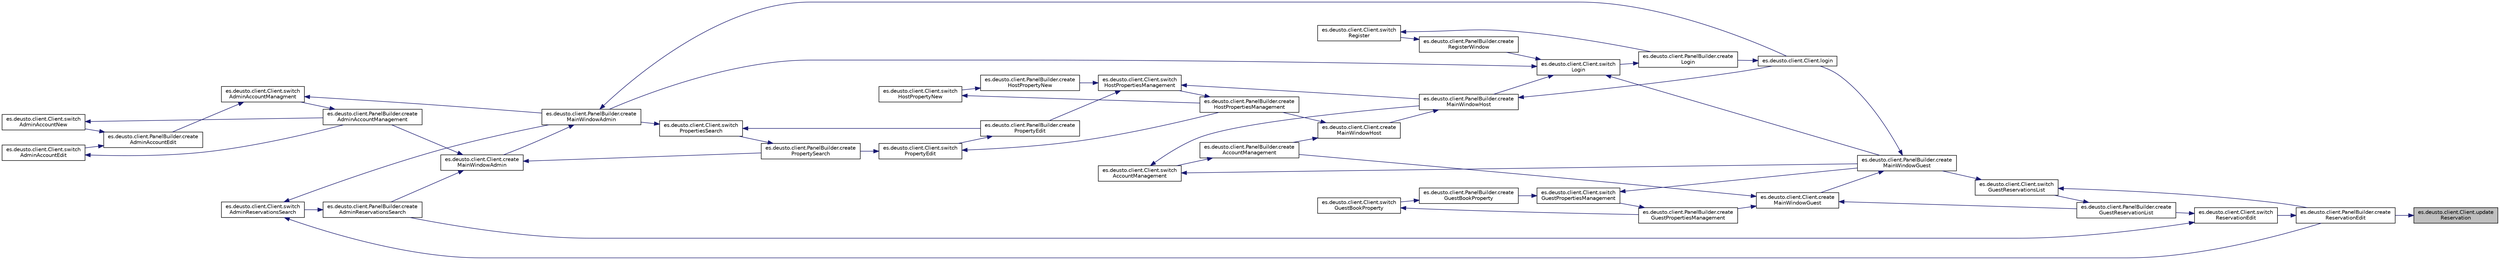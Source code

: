 digraph "es.deusto.client.Client.updateReservation"
{
 // LATEX_PDF_SIZE
  edge [fontname="Helvetica",fontsize="10",labelfontname="Helvetica",labelfontsize="10"];
  node [fontname="Helvetica",fontsize="10",shape=record];
  rankdir="RL";
  Node2999 [label="es.deusto.client.Client.update\lReservation",height=0.2,width=0.4,color="black", fillcolor="grey75", style="filled", fontcolor="black",tooltip=" "];
  Node2999 -> Node3000 [dir="back",color="midnightblue",fontsize="10",style="solid",fontname="Helvetica"];
  Node3000 [label="es.deusto.client.PanelBuilder.create\lReservationEdit",height=0.2,width=0.4,color="black", fillcolor="white", style="filled",URL="$classes_1_1deusto_1_1client_1_1_panel_builder.html#a7c3b05bd40288bf45dc318f9f26a0377",tooltip=" "];
  Node3000 -> Node3001 [dir="back",color="midnightblue",fontsize="10",style="solid",fontname="Helvetica"];
  Node3001 [label="es.deusto.client.Client.switch\lReservationEdit",height=0.2,width=0.4,color="black", fillcolor="white", style="filled",URL="$classes_1_1deusto_1_1client_1_1_client.html#a0f4f5c060e44c9d9d6ed08b652612b13",tooltip=" "];
  Node3001 -> Node3002 [dir="back",color="midnightblue",fontsize="10",style="solid",fontname="Helvetica"];
  Node3002 [label="es.deusto.client.PanelBuilder.create\lGuestReservationList",height=0.2,width=0.4,color="black", fillcolor="white", style="filled",URL="$classes_1_1deusto_1_1client_1_1_panel_builder.html#a49dcd798d35c7b9b9c05e1353133afe1",tooltip=" "];
  Node3002 -> Node3003 [dir="back",color="midnightblue",fontsize="10",style="solid",fontname="Helvetica"];
  Node3003 [label="es.deusto.client.Client.switch\lGuestReservationsList",height=0.2,width=0.4,color="black", fillcolor="white", style="filled",URL="$classes_1_1deusto_1_1client_1_1_client.html#abe4b00051f82e6fcf26c236b711cdf15",tooltip=" "];
  Node3003 -> Node3000 [dir="back",color="midnightblue",fontsize="10",style="solid",fontname="Helvetica"];
  Node3003 -> Node3004 [dir="back",color="midnightblue",fontsize="10",style="solid",fontname="Helvetica"];
  Node3004 [label="es.deusto.client.PanelBuilder.create\lMainWindowGuest",height=0.2,width=0.4,color="black", fillcolor="white", style="filled",URL="$classes_1_1deusto_1_1client_1_1_panel_builder.html#a8969744356db218b0c7ec2131856433d",tooltip=" "];
  Node3004 -> Node3005 [dir="back",color="midnightblue",fontsize="10",style="solid",fontname="Helvetica"];
  Node3005 [label="es.deusto.client.Client.login",height=0.2,width=0.4,color="black", fillcolor="white", style="filled",URL="$classes_1_1deusto_1_1client_1_1_client.html#a5c063d0b51ad320c92aa4d2525d67249",tooltip=" "];
  Node3005 -> Node3006 [dir="back",color="midnightblue",fontsize="10",style="solid",fontname="Helvetica"];
  Node3006 [label="es.deusto.client.PanelBuilder.create\lLogin",height=0.2,width=0.4,color="black", fillcolor="white", style="filled",URL="$classes_1_1deusto_1_1client_1_1_panel_builder.html#a1922794e0ef78f689031499da33f495b",tooltip=" "];
  Node3006 -> Node3007 [dir="back",color="midnightblue",fontsize="10",style="solid",fontname="Helvetica"];
  Node3007 [label="es.deusto.client.Client.switch\lLogin",height=0.2,width=0.4,color="black", fillcolor="white", style="filled",URL="$classes_1_1deusto_1_1client_1_1_client.html#a3649bfd0f4c5465aa12412473082b4a7",tooltip=" "];
  Node3007 -> Node3008 [dir="back",color="midnightblue",fontsize="10",style="solid",fontname="Helvetica"];
  Node3008 [label="es.deusto.client.PanelBuilder.create\lRegisterWindow",height=0.2,width=0.4,color="black", fillcolor="white", style="filled",URL="$classes_1_1deusto_1_1client_1_1_panel_builder.html#abb0748521d51c1dcdcdd548f487ef72b",tooltip=" "];
  Node3008 -> Node3009 [dir="back",color="midnightblue",fontsize="10",style="solid",fontname="Helvetica"];
  Node3009 [label="es.deusto.client.Client.switch\lRegister",height=0.2,width=0.4,color="black", fillcolor="white", style="filled",URL="$classes_1_1deusto_1_1client_1_1_client.html#a4d905b598ea8ff38f06e9a12b81dcab2",tooltip=" "];
  Node3009 -> Node3006 [dir="back",color="midnightblue",fontsize="10",style="solid",fontname="Helvetica"];
  Node3007 -> Node3010 [dir="back",color="midnightblue",fontsize="10",style="solid",fontname="Helvetica"];
  Node3010 [label="es.deusto.client.PanelBuilder.create\lMainWindowAdmin",height=0.2,width=0.4,color="black", fillcolor="white", style="filled",URL="$classes_1_1deusto_1_1client_1_1_panel_builder.html#a32b7942177958f07263535d6d255556b",tooltip=" "];
  Node3010 -> Node3005 [dir="back",color="midnightblue",fontsize="10",style="solid",fontname="Helvetica"];
  Node3010 -> Node3011 [dir="back",color="midnightblue",fontsize="10",style="solid",fontname="Helvetica"];
  Node3011 [label="es.deusto.client.Client.create\lMainWindowAdmin",height=0.2,width=0.4,color="black", fillcolor="white", style="filled",URL="$classes_1_1deusto_1_1client_1_1_client.html#a1628f28a7a5758510ccb6a4d1fa697a9",tooltip=" "];
  Node3011 -> Node3012 [dir="back",color="midnightblue",fontsize="10",style="solid",fontname="Helvetica"];
  Node3012 [label="es.deusto.client.PanelBuilder.create\lPropertySearch",height=0.2,width=0.4,color="black", fillcolor="white", style="filled",URL="$classes_1_1deusto_1_1client_1_1_panel_builder.html#a96fdce41db963997c711d646563c69e0",tooltip=" "];
  Node3012 -> Node3013 [dir="back",color="midnightblue",fontsize="10",style="solid",fontname="Helvetica"];
  Node3013 [label="es.deusto.client.Client.switch\lPropertiesSearch",height=0.2,width=0.4,color="black", fillcolor="white", style="filled",URL="$classes_1_1deusto_1_1client_1_1_client.html#af87b7fcbe691ef0a31dbc6849a037415",tooltip=" "];
  Node3013 -> Node3014 [dir="back",color="midnightblue",fontsize="10",style="solid",fontname="Helvetica"];
  Node3014 [label="es.deusto.client.PanelBuilder.create\lPropertyEdit",height=0.2,width=0.4,color="black", fillcolor="white", style="filled",URL="$classes_1_1deusto_1_1client_1_1_panel_builder.html#aeaa0ead483ff83c6a51a96eddaa8795a",tooltip=" "];
  Node3014 -> Node3015 [dir="back",color="midnightblue",fontsize="10",style="solid",fontname="Helvetica"];
  Node3015 [label="es.deusto.client.Client.switch\lPropertyEdit",height=0.2,width=0.4,color="black", fillcolor="white", style="filled",URL="$classes_1_1deusto_1_1client_1_1_client.html#a5dd6469d4428fe705fce4087aa386602",tooltip=" "];
  Node3015 -> Node3012 [dir="back",color="midnightblue",fontsize="10",style="solid",fontname="Helvetica"];
  Node3015 -> Node3016 [dir="back",color="midnightblue",fontsize="10",style="solid",fontname="Helvetica"];
  Node3016 [label="es.deusto.client.PanelBuilder.create\lHostPropertiesManagement",height=0.2,width=0.4,color="black", fillcolor="white", style="filled",URL="$classes_1_1deusto_1_1client_1_1_panel_builder.html#a163a405546ee36aa7ce547c754b17844",tooltip=" "];
  Node3016 -> Node3017 [dir="back",color="midnightblue",fontsize="10",style="solid",fontname="Helvetica"];
  Node3017 [label="es.deusto.client.Client.switch\lHostPropertiesManagement",height=0.2,width=0.4,color="black", fillcolor="white", style="filled",URL="$classes_1_1deusto_1_1client_1_1_client.html#a19e2021b8e93a30af971bfd07c2a8507",tooltip=" "];
  Node3017 -> Node3014 [dir="back",color="midnightblue",fontsize="10",style="solid",fontname="Helvetica"];
  Node3017 -> Node3018 [dir="back",color="midnightblue",fontsize="10",style="solid",fontname="Helvetica"];
  Node3018 [label="es.deusto.client.PanelBuilder.create\lHostPropertyNew",height=0.2,width=0.4,color="black", fillcolor="white", style="filled",URL="$classes_1_1deusto_1_1client_1_1_panel_builder.html#a5211ab6dedb849c374d7816f5071109c",tooltip=" "];
  Node3018 -> Node3019 [dir="back",color="midnightblue",fontsize="10",style="solid",fontname="Helvetica"];
  Node3019 [label="es.deusto.client.Client.switch\lHostPropertyNew",height=0.2,width=0.4,color="black", fillcolor="white", style="filled",URL="$classes_1_1deusto_1_1client_1_1_client.html#a0796863f65c9c5e8857b3b129802358e",tooltip=" "];
  Node3019 -> Node3016 [dir="back",color="midnightblue",fontsize="10",style="solid",fontname="Helvetica"];
  Node3017 -> Node3020 [dir="back",color="midnightblue",fontsize="10",style="solid",fontname="Helvetica"];
  Node3020 [label="es.deusto.client.PanelBuilder.create\lMainWindowHost",height=0.2,width=0.4,color="black", fillcolor="white", style="filled",URL="$classes_1_1deusto_1_1client_1_1_panel_builder.html#a0d8f1d6c73010786f5b1765fdc490e4b",tooltip=" "];
  Node3020 -> Node3005 [dir="back",color="midnightblue",fontsize="10",style="solid",fontname="Helvetica"];
  Node3020 -> Node3021 [dir="back",color="midnightblue",fontsize="10",style="solid",fontname="Helvetica"];
  Node3021 [label="es.deusto.client.Client.create\lMainWindowHost",height=0.2,width=0.4,color="black", fillcolor="white", style="filled",URL="$classes_1_1deusto_1_1client_1_1_client.html#afd0e78bff5570acbd1f8b06893d3a078",tooltip=" "];
  Node3021 -> Node3016 [dir="back",color="midnightblue",fontsize="10",style="solid",fontname="Helvetica"];
  Node3021 -> Node3022 [dir="back",color="midnightblue",fontsize="10",style="solid",fontname="Helvetica"];
  Node3022 [label="es.deusto.client.PanelBuilder.create\lAccountManagement",height=0.2,width=0.4,color="black", fillcolor="white", style="filled",URL="$classes_1_1deusto_1_1client_1_1_panel_builder.html#aa51d5dd53cd9147ffc99d4b9c5c3026d",tooltip=" "];
  Node3022 -> Node3023 [dir="back",color="midnightblue",fontsize="10",style="solid",fontname="Helvetica"];
  Node3023 [label="es.deusto.client.Client.switch\lAccountManagement",height=0.2,width=0.4,color="black", fillcolor="white", style="filled",URL="$classes_1_1deusto_1_1client_1_1_client.html#af82d1b484aaaa288d5e6efc2723fa9bd",tooltip=" "];
  Node3023 -> Node3020 [dir="back",color="midnightblue",fontsize="10",style="solid",fontname="Helvetica"];
  Node3023 -> Node3004 [dir="back",color="midnightblue",fontsize="10",style="solid",fontname="Helvetica"];
  Node3013 -> Node3010 [dir="back",color="midnightblue",fontsize="10",style="solid",fontname="Helvetica"];
  Node3011 -> Node3024 [dir="back",color="midnightblue",fontsize="10",style="solid",fontname="Helvetica"];
  Node3024 [label="es.deusto.client.PanelBuilder.create\lAdminAccountManagement",height=0.2,width=0.4,color="black", fillcolor="white", style="filled",URL="$classes_1_1deusto_1_1client_1_1_panel_builder.html#a76906aa362d3a389bda577a79b413374",tooltip=" "];
  Node3024 -> Node3025 [dir="back",color="midnightblue",fontsize="10",style="solid",fontname="Helvetica"];
  Node3025 [label="es.deusto.client.Client.switch\lAdminAccountManagment",height=0.2,width=0.4,color="black", fillcolor="white", style="filled",URL="$classes_1_1deusto_1_1client_1_1_client.html#a2f806363c591a46a42ca419df7ce4ef0",tooltip=" "];
  Node3025 -> Node3026 [dir="back",color="midnightblue",fontsize="10",style="solid",fontname="Helvetica"];
  Node3026 [label="es.deusto.client.PanelBuilder.create\lAdminAccountEdit",height=0.2,width=0.4,color="black", fillcolor="white", style="filled",URL="$classes_1_1deusto_1_1client_1_1_panel_builder.html#ab47c3bca19d01967d895e0dd7d3ad2f4",tooltip=" "];
  Node3026 -> Node3027 [dir="back",color="midnightblue",fontsize="10",style="solid",fontname="Helvetica"];
  Node3027 [label="es.deusto.client.Client.switch\lAdminAccountEdit",height=0.2,width=0.4,color="black", fillcolor="white", style="filled",URL="$classes_1_1deusto_1_1client_1_1_client.html#a60c21761b82af9149afcf18fdebbc417",tooltip=" "];
  Node3027 -> Node3024 [dir="back",color="midnightblue",fontsize="10",style="solid",fontname="Helvetica"];
  Node3026 -> Node3028 [dir="back",color="midnightblue",fontsize="10",style="solid",fontname="Helvetica"];
  Node3028 [label="es.deusto.client.Client.switch\lAdminAccountNew",height=0.2,width=0.4,color="black", fillcolor="white", style="filled",URL="$classes_1_1deusto_1_1client_1_1_client.html#a7b9ebc242c5d265ebeacb379034c9b7b",tooltip=" "];
  Node3028 -> Node3024 [dir="back",color="midnightblue",fontsize="10",style="solid",fontname="Helvetica"];
  Node3025 -> Node3010 [dir="back",color="midnightblue",fontsize="10",style="solid",fontname="Helvetica"];
  Node3011 -> Node3029 [dir="back",color="midnightblue",fontsize="10",style="solid",fontname="Helvetica"];
  Node3029 [label="es.deusto.client.PanelBuilder.create\lAdminReservationsSearch",height=0.2,width=0.4,color="black", fillcolor="white", style="filled",URL="$classes_1_1deusto_1_1client_1_1_panel_builder.html#adc074dabcf7a18b43dc6d71df8f58963",tooltip=" "];
  Node3029 -> Node3030 [dir="back",color="midnightblue",fontsize="10",style="solid",fontname="Helvetica"];
  Node3030 [label="es.deusto.client.Client.switch\lAdminReservationsSearch",height=0.2,width=0.4,color="black", fillcolor="white", style="filled",URL="$classes_1_1deusto_1_1client_1_1_client.html#a64110a92c5026cc2c23c1989d86164fd",tooltip=" "];
  Node3030 -> Node3000 [dir="back",color="midnightblue",fontsize="10",style="solid",fontname="Helvetica"];
  Node3030 -> Node3010 [dir="back",color="midnightblue",fontsize="10",style="solid",fontname="Helvetica"];
  Node3007 -> Node3020 [dir="back",color="midnightblue",fontsize="10",style="solid",fontname="Helvetica"];
  Node3007 -> Node3004 [dir="back",color="midnightblue",fontsize="10",style="solid",fontname="Helvetica"];
  Node3004 -> Node3031 [dir="back",color="midnightblue",fontsize="10",style="solid",fontname="Helvetica"];
  Node3031 [label="es.deusto.client.Client.create\lMainWindowGuest",height=0.2,width=0.4,color="black", fillcolor="white", style="filled",URL="$classes_1_1deusto_1_1client_1_1_client.html#ade35c639554c770d3c2494e98c8ecb5c",tooltip=" "];
  Node3031 -> Node3002 [dir="back",color="midnightblue",fontsize="10",style="solid",fontname="Helvetica"];
  Node3031 -> Node3032 [dir="back",color="midnightblue",fontsize="10",style="solid",fontname="Helvetica"];
  Node3032 [label="es.deusto.client.PanelBuilder.create\lGuestPropertiesManagement",height=0.2,width=0.4,color="black", fillcolor="white", style="filled",URL="$classes_1_1deusto_1_1client_1_1_panel_builder.html#a25c2bcc9184c1c014c9daf5d81b89728",tooltip=" "];
  Node3032 -> Node3033 [dir="back",color="midnightblue",fontsize="10",style="solid",fontname="Helvetica"];
  Node3033 [label="es.deusto.client.Client.switch\lGuestPropertiesManagement",height=0.2,width=0.4,color="black", fillcolor="white", style="filled",URL="$classes_1_1deusto_1_1client_1_1_client.html#afd4978131a2d9f94f8a65f4fc2641235",tooltip=" "];
  Node3033 -> Node3034 [dir="back",color="midnightblue",fontsize="10",style="solid",fontname="Helvetica"];
  Node3034 [label="es.deusto.client.PanelBuilder.create\lGuestBookProperty",height=0.2,width=0.4,color="black", fillcolor="white", style="filled",URL="$classes_1_1deusto_1_1client_1_1_panel_builder.html#a0d6ae6821b7f28f9fffb0d570d6524af",tooltip=" "];
  Node3034 -> Node3035 [dir="back",color="midnightblue",fontsize="10",style="solid",fontname="Helvetica"];
  Node3035 [label="es.deusto.client.Client.switch\lGuestBookProperty",height=0.2,width=0.4,color="black", fillcolor="white", style="filled",URL="$classes_1_1deusto_1_1client_1_1_client.html#a9f7d7f1006b6b5da7c8fab120b127521",tooltip=" "];
  Node3035 -> Node3032 [dir="back",color="midnightblue",fontsize="10",style="solid",fontname="Helvetica"];
  Node3033 -> Node3004 [dir="back",color="midnightblue",fontsize="10",style="solid",fontname="Helvetica"];
  Node3031 -> Node3022 [dir="back",color="midnightblue",fontsize="10",style="solid",fontname="Helvetica"];
  Node3001 -> Node3029 [dir="back",color="midnightblue",fontsize="10",style="solid",fontname="Helvetica"];
}
